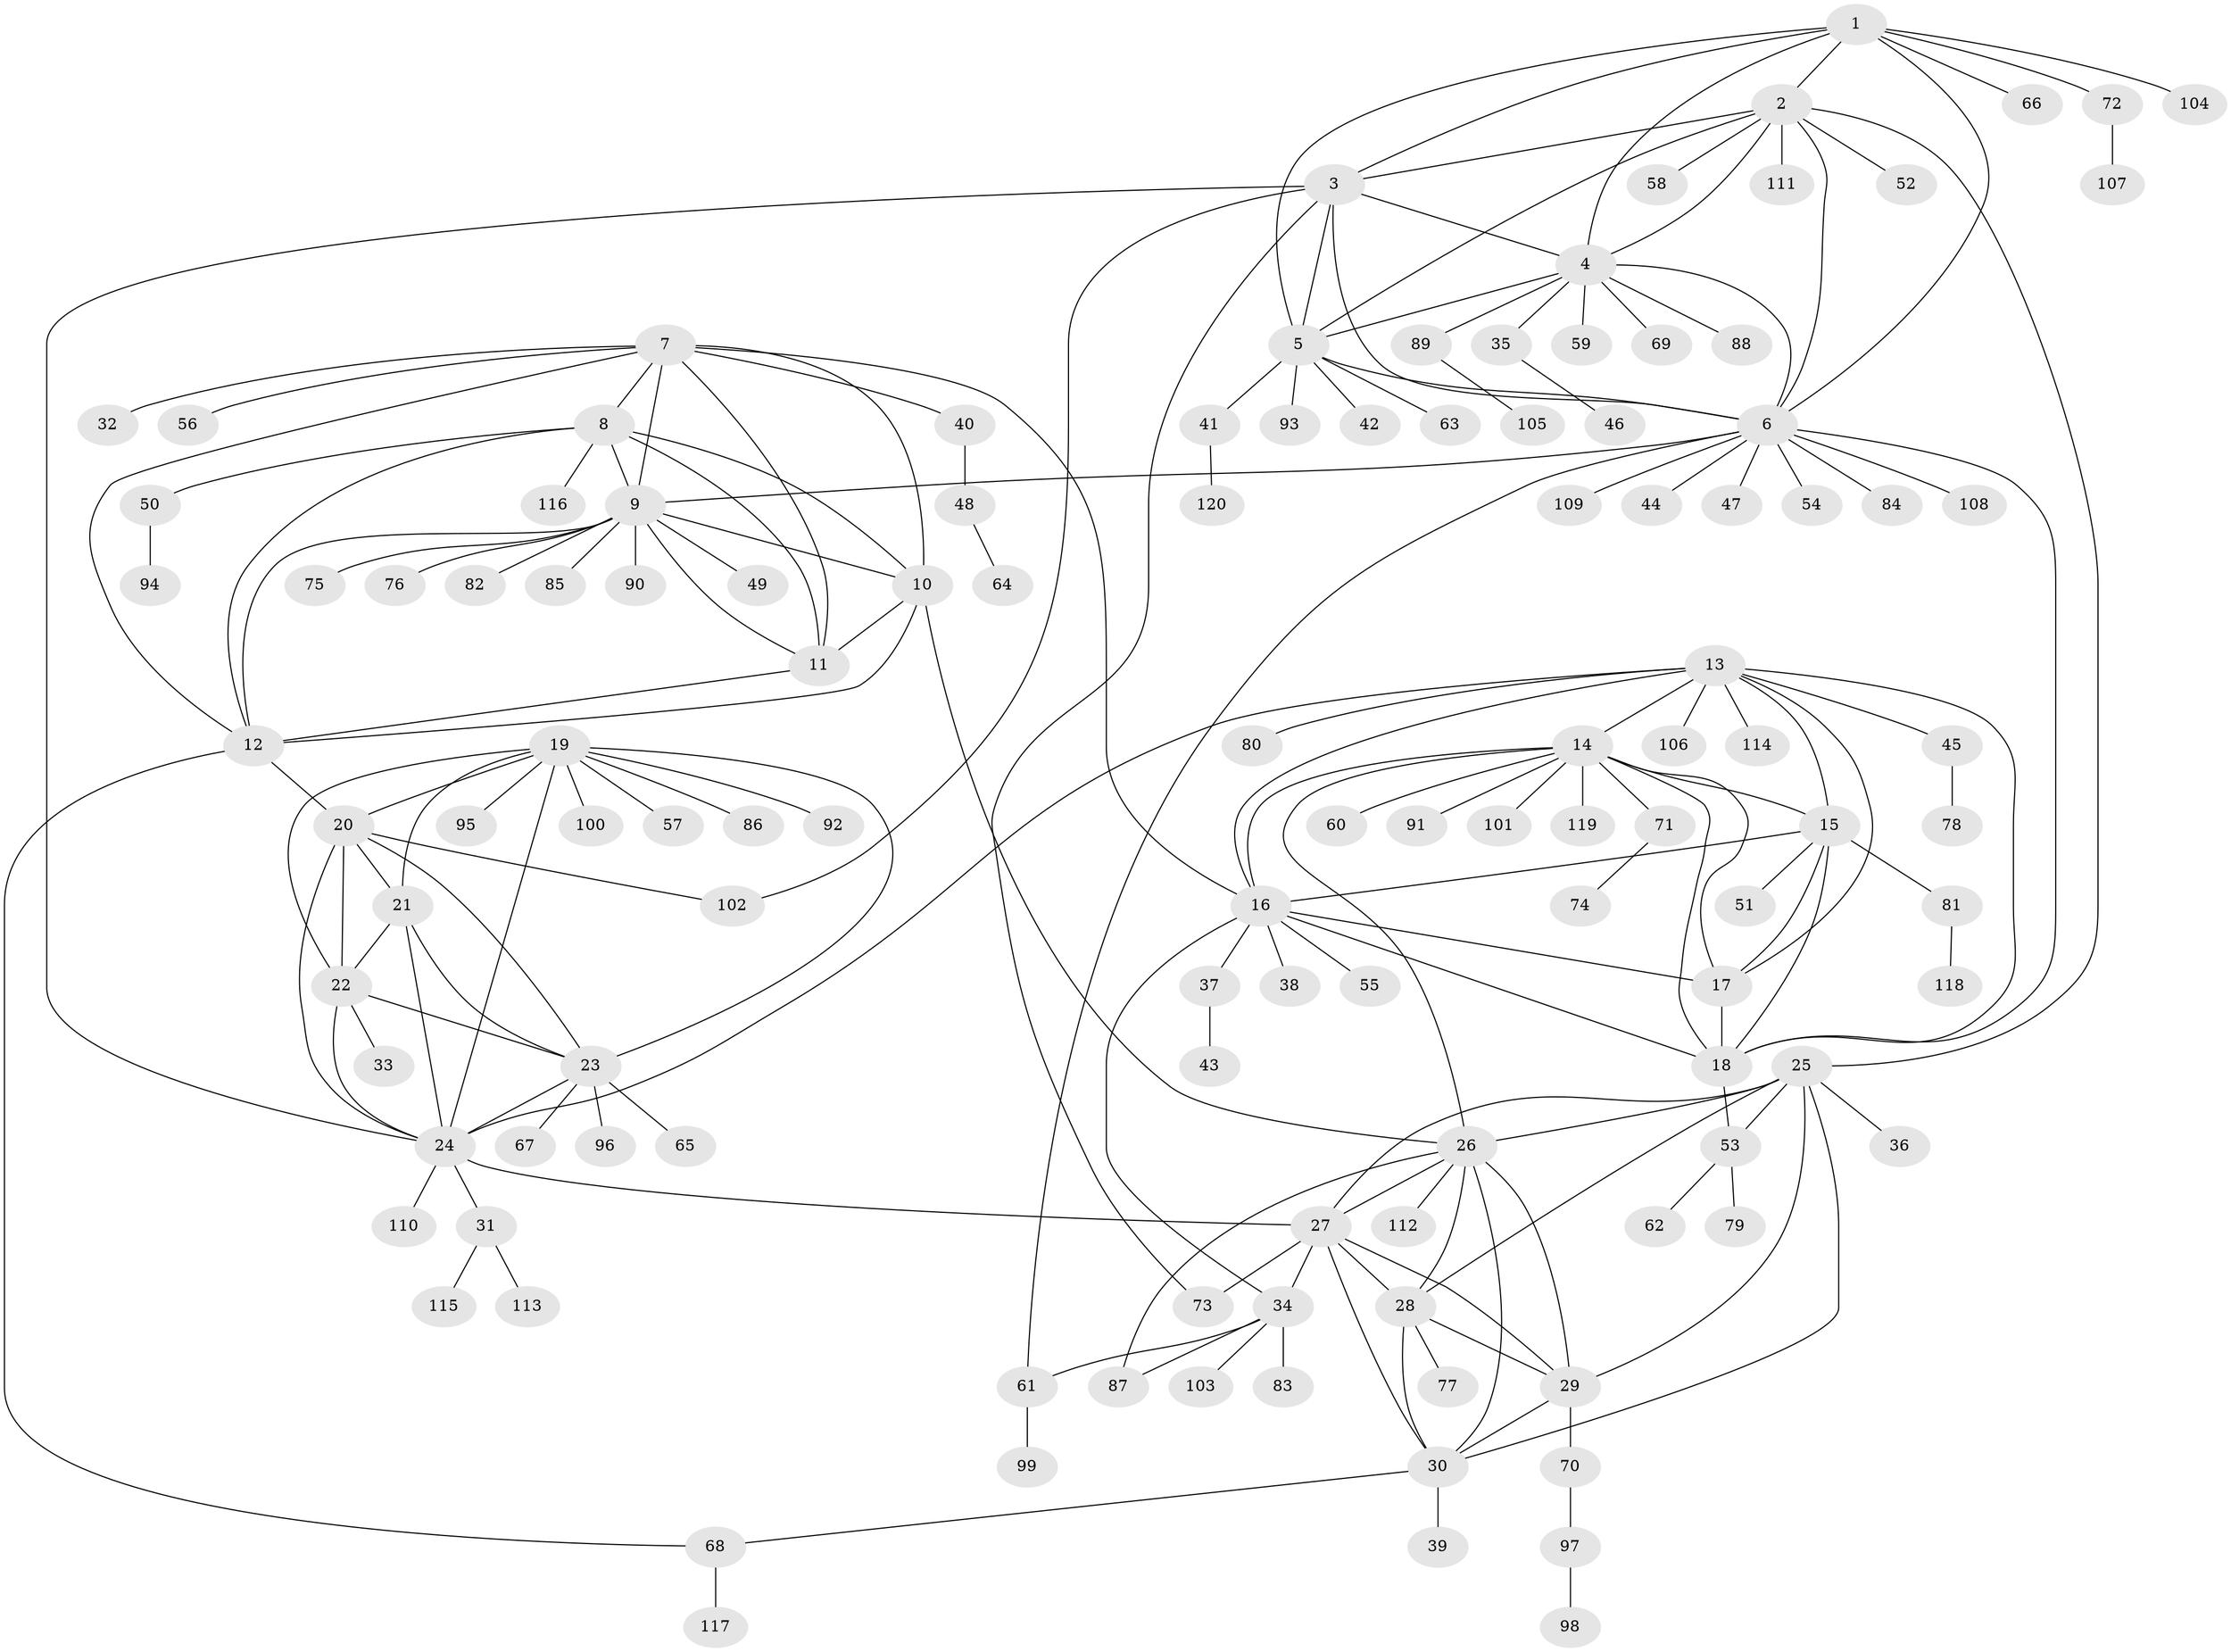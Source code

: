// Generated by graph-tools (version 1.1) at 2025/26/03/09/25 03:26:44]
// undirected, 120 vertices, 182 edges
graph export_dot {
graph [start="1"]
  node [color=gray90,style=filled];
  1;
  2;
  3;
  4;
  5;
  6;
  7;
  8;
  9;
  10;
  11;
  12;
  13;
  14;
  15;
  16;
  17;
  18;
  19;
  20;
  21;
  22;
  23;
  24;
  25;
  26;
  27;
  28;
  29;
  30;
  31;
  32;
  33;
  34;
  35;
  36;
  37;
  38;
  39;
  40;
  41;
  42;
  43;
  44;
  45;
  46;
  47;
  48;
  49;
  50;
  51;
  52;
  53;
  54;
  55;
  56;
  57;
  58;
  59;
  60;
  61;
  62;
  63;
  64;
  65;
  66;
  67;
  68;
  69;
  70;
  71;
  72;
  73;
  74;
  75;
  76;
  77;
  78;
  79;
  80;
  81;
  82;
  83;
  84;
  85;
  86;
  87;
  88;
  89;
  90;
  91;
  92;
  93;
  94;
  95;
  96;
  97;
  98;
  99;
  100;
  101;
  102;
  103;
  104;
  105;
  106;
  107;
  108;
  109;
  110;
  111;
  112;
  113;
  114;
  115;
  116;
  117;
  118;
  119;
  120;
  1 -- 2;
  1 -- 3;
  1 -- 4;
  1 -- 5;
  1 -- 6;
  1 -- 66;
  1 -- 72;
  1 -- 104;
  2 -- 3;
  2 -- 4;
  2 -- 5;
  2 -- 6;
  2 -- 25;
  2 -- 52;
  2 -- 58;
  2 -- 111;
  3 -- 4;
  3 -- 5;
  3 -- 6;
  3 -- 24;
  3 -- 73;
  3 -- 102;
  4 -- 5;
  4 -- 6;
  4 -- 35;
  4 -- 59;
  4 -- 69;
  4 -- 88;
  4 -- 89;
  5 -- 6;
  5 -- 41;
  5 -- 42;
  5 -- 63;
  5 -- 93;
  6 -- 9;
  6 -- 18;
  6 -- 44;
  6 -- 47;
  6 -- 54;
  6 -- 61;
  6 -- 84;
  6 -- 108;
  6 -- 109;
  7 -- 8;
  7 -- 9;
  7 -- 10;
  7 -- 11;
  7 -- 12;
  7 -- 16;
  7 -- 32;
  7 -- 40;
  7 -- 56;
  8 -- 9;
  8 -- 10;
  8 -- 11;
  8 -- 12;
  8 -- 50;
  8 -- 116;
  9 -- 10;
  9 -- 11;
  9 -- 12;
  9 -- 49;
  9 -- 75;
  9 -- 76;
  9 -- 82;
  9 -- 85;
  9 -- 90;
  10 -- 11;
  10 -- 12;
  10 -- 26;
  11 -- 12;
  12 -- 20;
  12 -- 68;
  13 -- 14;
  13 -- 15;
  13 -- 16;
  13 -- 17;
  13 -- 18;
  13 -- 24;
  13 -- 45;
  13 -- 80;
  13 -- 106;
  13 -- 114;
  14 -- 15;
  14 -- 16;
  14 -- 17;
  14 -- 18;
  14 -- 26;
  14 -- 60;
  14 -- 71;
  14 -- 91;
  14 -- 101;
  14 -- 119;
  15 -- 16;
  15 -- 17;
  15 -- 18;
  15 -- 51;
  15 -- 81;
  16 -- 17;
  16 -- 18;
  16 -- 34;
  16 -- 37;
  16 -- 38;
  16 -- 55;
  17 -- 18;
  18 -- 53;
  19 -- 20;
  19 -- 21;
  19 -- 22;
  19 -- 23;
  19 -- 24;
  19 -- 57;
  19 -- 86;
  19 -- 92;
  19 -- 95;
  19 -- 100;
  20 -- 21;
  20 -- 22;
  20 -- 23;
  20 -- 24;
  20 -- 102;
  21 -- 22;
  21 -- 23;
  21 -- 24;
  22 -- 23;
  22 -- 24;
  22 -- 33;
  23 -- 24;
  23 -- 65;
  23 -- 67;
  23 -- 96;
  24 -- 27;
  24 -- 31;
  24 -- 110;
  25 -- 26;
  25 -- 27;
  25 -- 28;
  25 -- 29;
  25 -- 30;
  25 -- 36;
  25 -- 53;
  26 -- 27;
  26 -- 28;
  26 -- 29;
  26 -- 30;
  26 -- 87;
  26 -- 112;
  27 -- 28;
  27 -- 29;
  27 -- 30;
  27 -- 34;
  27 -- 73;
  28 -- 29;
  28 -- 30;
  28 -- 77;
  29 -- 30;
  29 -- 70;
  30 -- 39;
  30 -- 68;
  31 -- 113;
  31 -- 115;
  34 -- 61;
  34 -- 83;
  34 -- 87;
  34 -- 103;
  35 -- 46;
  37 -- 43;
  40 -- 48;
  41 -- 120;
  45 -- 78;
  48 -- 64;
  50 -- 94;
  53 -- 62;
  53 -- 79;
  61 -- 99;
  68 -- 117;
  70 -- 97;
  71 -- 74;
  72 -- 107;
  81 -- 118;
  89 -- 105;
  97 -- 98;
}
